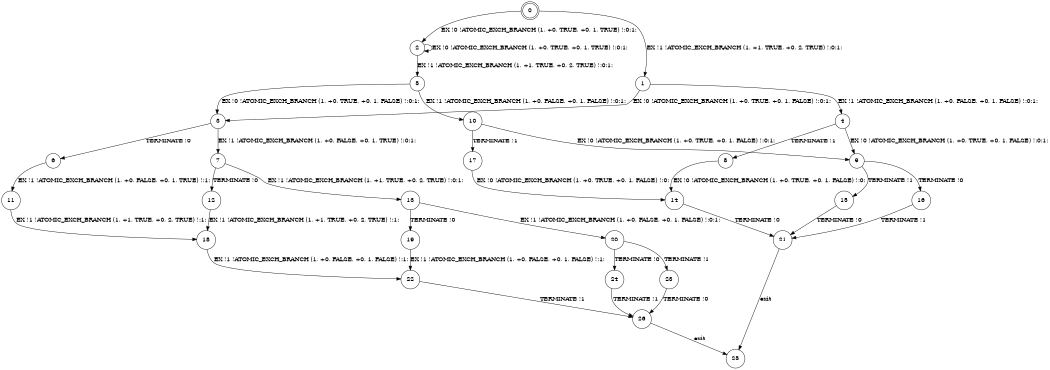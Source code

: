 digraph BCG {
size = "7, 10.5";
center = TRUE;
node [shape = circle];
0 [peripheries = 2];
0 -> 1 [label = "EX !1 !ATOMIC_EXCH_BRANCH (1, +1, TRUE, +0, 2, TRUE) !:0:1:"];
0 -> 2 [label = "EX !0 !ATOMIC_EXCH_BRANCH (1, +0, TRUE, +0, 1, TRUE) !:0:1:"];
1 -> 3 [label = "EX !0 !ATOMIC_EXCH_BRANCH (1, +0, TRUE, +0, 1, FALSE) !:0:1:"];
1 -> 4 [label = "EX !1 !ATOMIC_EXCH_BRANCH (1, +0, FALSE, +0, 1, FALSE) !:0:1:"];
2 -> 5 [label = "EX !1 !ATOMIC_EXCH_BRANCH (1, +1, TRUE, +0, 2, TRUE) !:0:1:"];
2 -> 2 [label = "EX !0 !ATOMIC_EXCH_BRANCH (1, +0, TRUE, +0, 1, TRUE) !:0:1:"];
3 -> 6 [label = "TERMINATE !0"];
3 -> 7 [label = "EX !1 !ATOMIC_EXCH_BRANCH (1, +0, FALSE, +0, 1, TRUE) !:0:1:"];
4 -> 8 [label = "TERMINATE !1"];
4 -> 9 [label = "EX !0 !ATOMIC_EXCH_BRANCH (1, +0, TRUE, +0, 1, FALSE) !:0:1:"];
5 -> 10 [label = "EX !1 !ATOMIC_EXCH_BRANCH (1, +0, FALSE, +0, 1, FALSE) !:0:1:"];
5 -> 3 [label = "EX !0 !ATOMIC_EXCH_BRANCH (1, +0, TRUE, +0, 1, FALSE) !:0:1:"];
6 -> 11 [label = "EX !1 !ATOMIC_EXCH_BRANCH (1, +0, FALSE, +0, 1, TRUE) !:1:"];
7 -> 12 [label = "TERMINATE !0"];
7 -> 13 [label = "EX !1 !ATOMIC_EXCH_BRANCH (1, +1, TRUE, +0, 2, TRUE) !:0:1:"];
8 -> 14 [label = "EX !0 !ATOMIC_EXCH_BRANCH (1, +0, TRUE, +0, 1, FALSE) !:0:"];
9 -> 15 [label = "TERMINATE !1"];
9 -> 16 [label = "TERMINATE !0"];
10 -> 17 [label = "TERMINATE !1"];
10 -> 9 [label = "EX !0 !ATOMIC_EXCH_BRANCH (1, +0, TRUE, +0, 1, FALSE) !:0:1:"];
11 -> 18 [label = "EX !1 !ATOMIC_EXCH_BRANCH (1, +1, TRUE, +0, 2, TRUE) !:1:"];
12 -> 18 [label = "EX !1 !ATOMIC_EXCH_BRANCH (1, +1, TRUE, +0, 2, TRUE) !:1:"];
13 -> 19 [label = "TERMINATE !0"];
13 -> 20 [label = "EX !1 !ATOMIC_EXCH_BRANCH (1, +0, FALSE, +0, 1, FALSE) !:0:1:"];
14 -> 21 [label = "TERMINATE !0"];
15 -> 21 [label = "TERMINATE !0"];
16 -> 21 [label = "TERMINATE !1"];
17 -> 14 [label = "EX !0 !ATOMIC_EXCH_BRANCH (1, +0, TRUE, +0, 1, FALSE) !:0:"];
18 -> 22 [label = "EX !1 !ATOMIC_EXCH_BRANCH (1, +0, FALSE, +0, 1, FALSE) !:1:"];
19 -> 22 [label = "EX !1 !ATOMIC_EXCH_BRANCH (1, +0, FALSE, +0, 1, FALSE) !:1:"];
20 -> 23 [label = "TERMINATE !1"];
20 -> 24 [label = "TERMINATE !0"];
21 -> 25 [label = "exit"];
22 -> 26 [label = "TERMINATE !1"];
23 -> 26 [label = "TERMINATE !0"];
24 -> 26 [label = "TERMINATE !1"];
26 -> 25 [label = "exit"];
}
